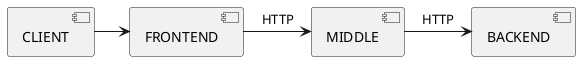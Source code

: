 @startuml
skinparam backgroundColor #FFFFFF
[CLIENT] -> [FRONTEND]
[FRONTEND] -> [MIDDLE]: HTTP
[MIDDLE] -> [BACKEND]: HTTP
@enduml
